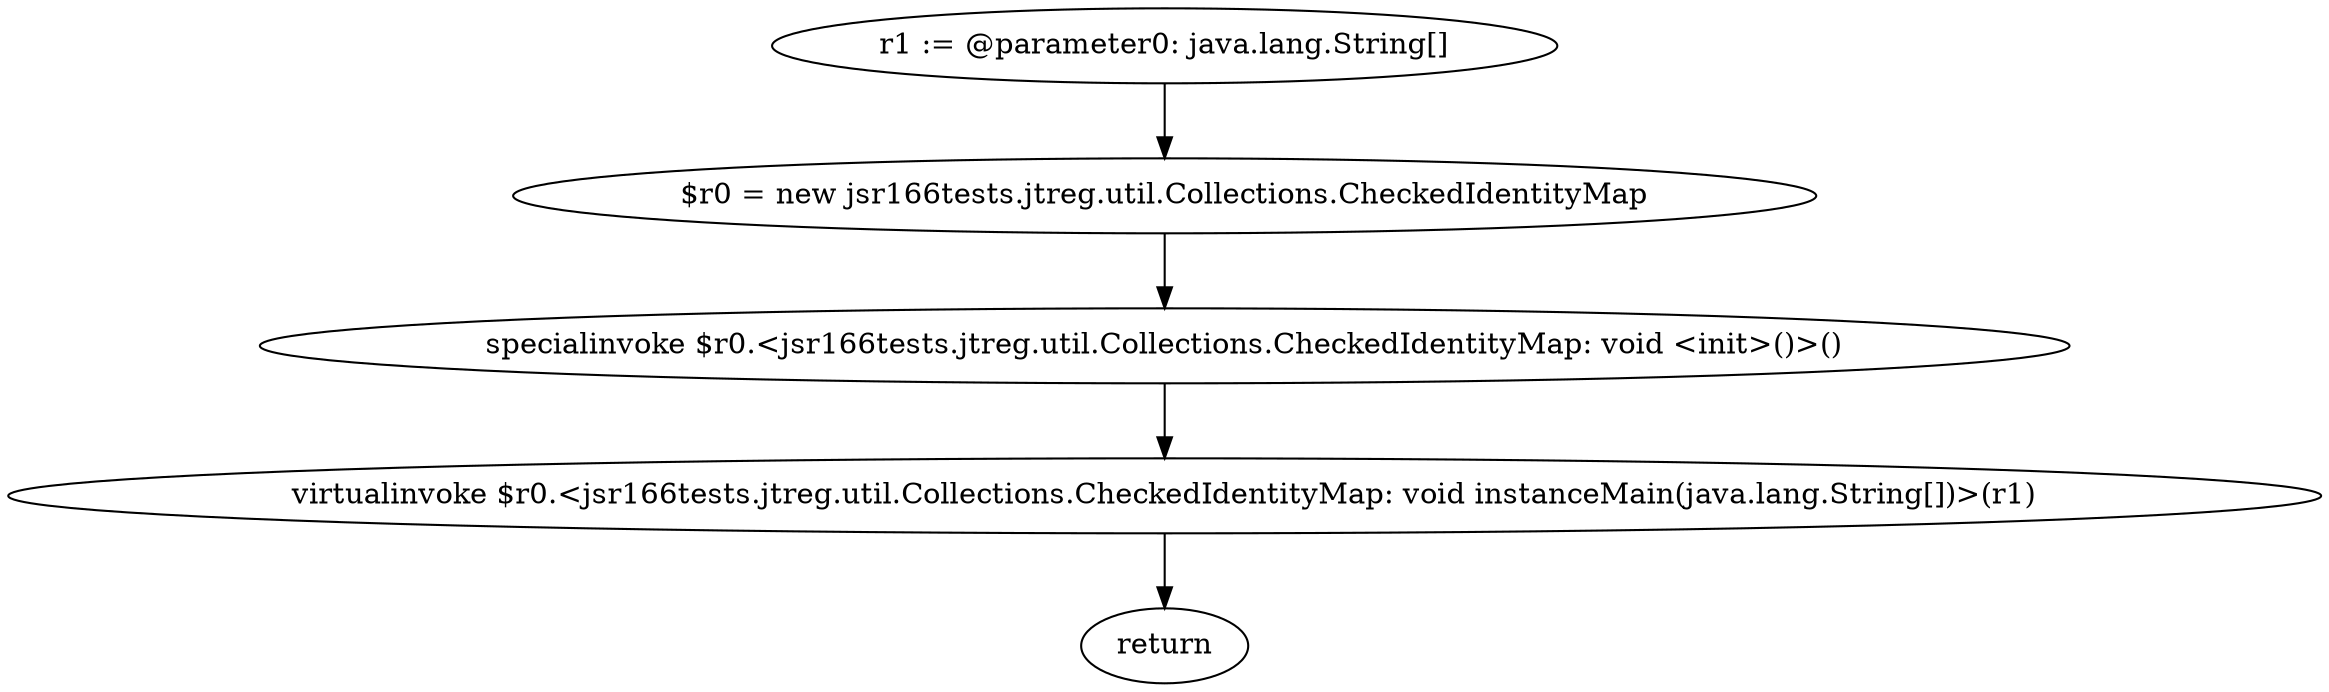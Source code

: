 digraph "unitGraph" {
    "r1 := @parameter0: java.lang.String[]"
    "$r0 = new jsr166tests.jtreg.util.Collections.CheckedIdentityMap"
    "specialinvoke $r0.<jsr166tests.jtreg.util.Collections.CheckedIdentityMap: void <init>()>()"
    "virtualinvoke $r0.<jsr166tests.jtreg.util.Collections.CheckedIdentityMap: void instanceMain(java.lang.String[])>(r1)"
    "return"
    "r1 := @parameter0: java.lang.String[]"->"$r0 = new jsr166tests.jtreg.util.Collections.CheckedIdentityMap";
    "$r0 = new jsr166tests.jtreg.util.Collections.CheckedIdentityMap"->"specialinvoke $r0.<jsr166tests.jtreg.util.Collections.CheckedIdentityMap: void <init>()>()";
    "specialinvoke $r0.<jsr166tests.jtreg.util.Collections.CheckedIdentityMap: void <init>()>()"->"virtualinvoke $r0.<jsr166tests.jtreg.util.Collections.CheckedIdentityMap: void instanceMain(java.lang.String[])>(r1)";
    "virtualinvoke $r0.<jsr166tests.jtreg.util.Collections.CheckedIdentityMap: void instanceMain(java.lang.String[])>(r1)"->"return";
}
